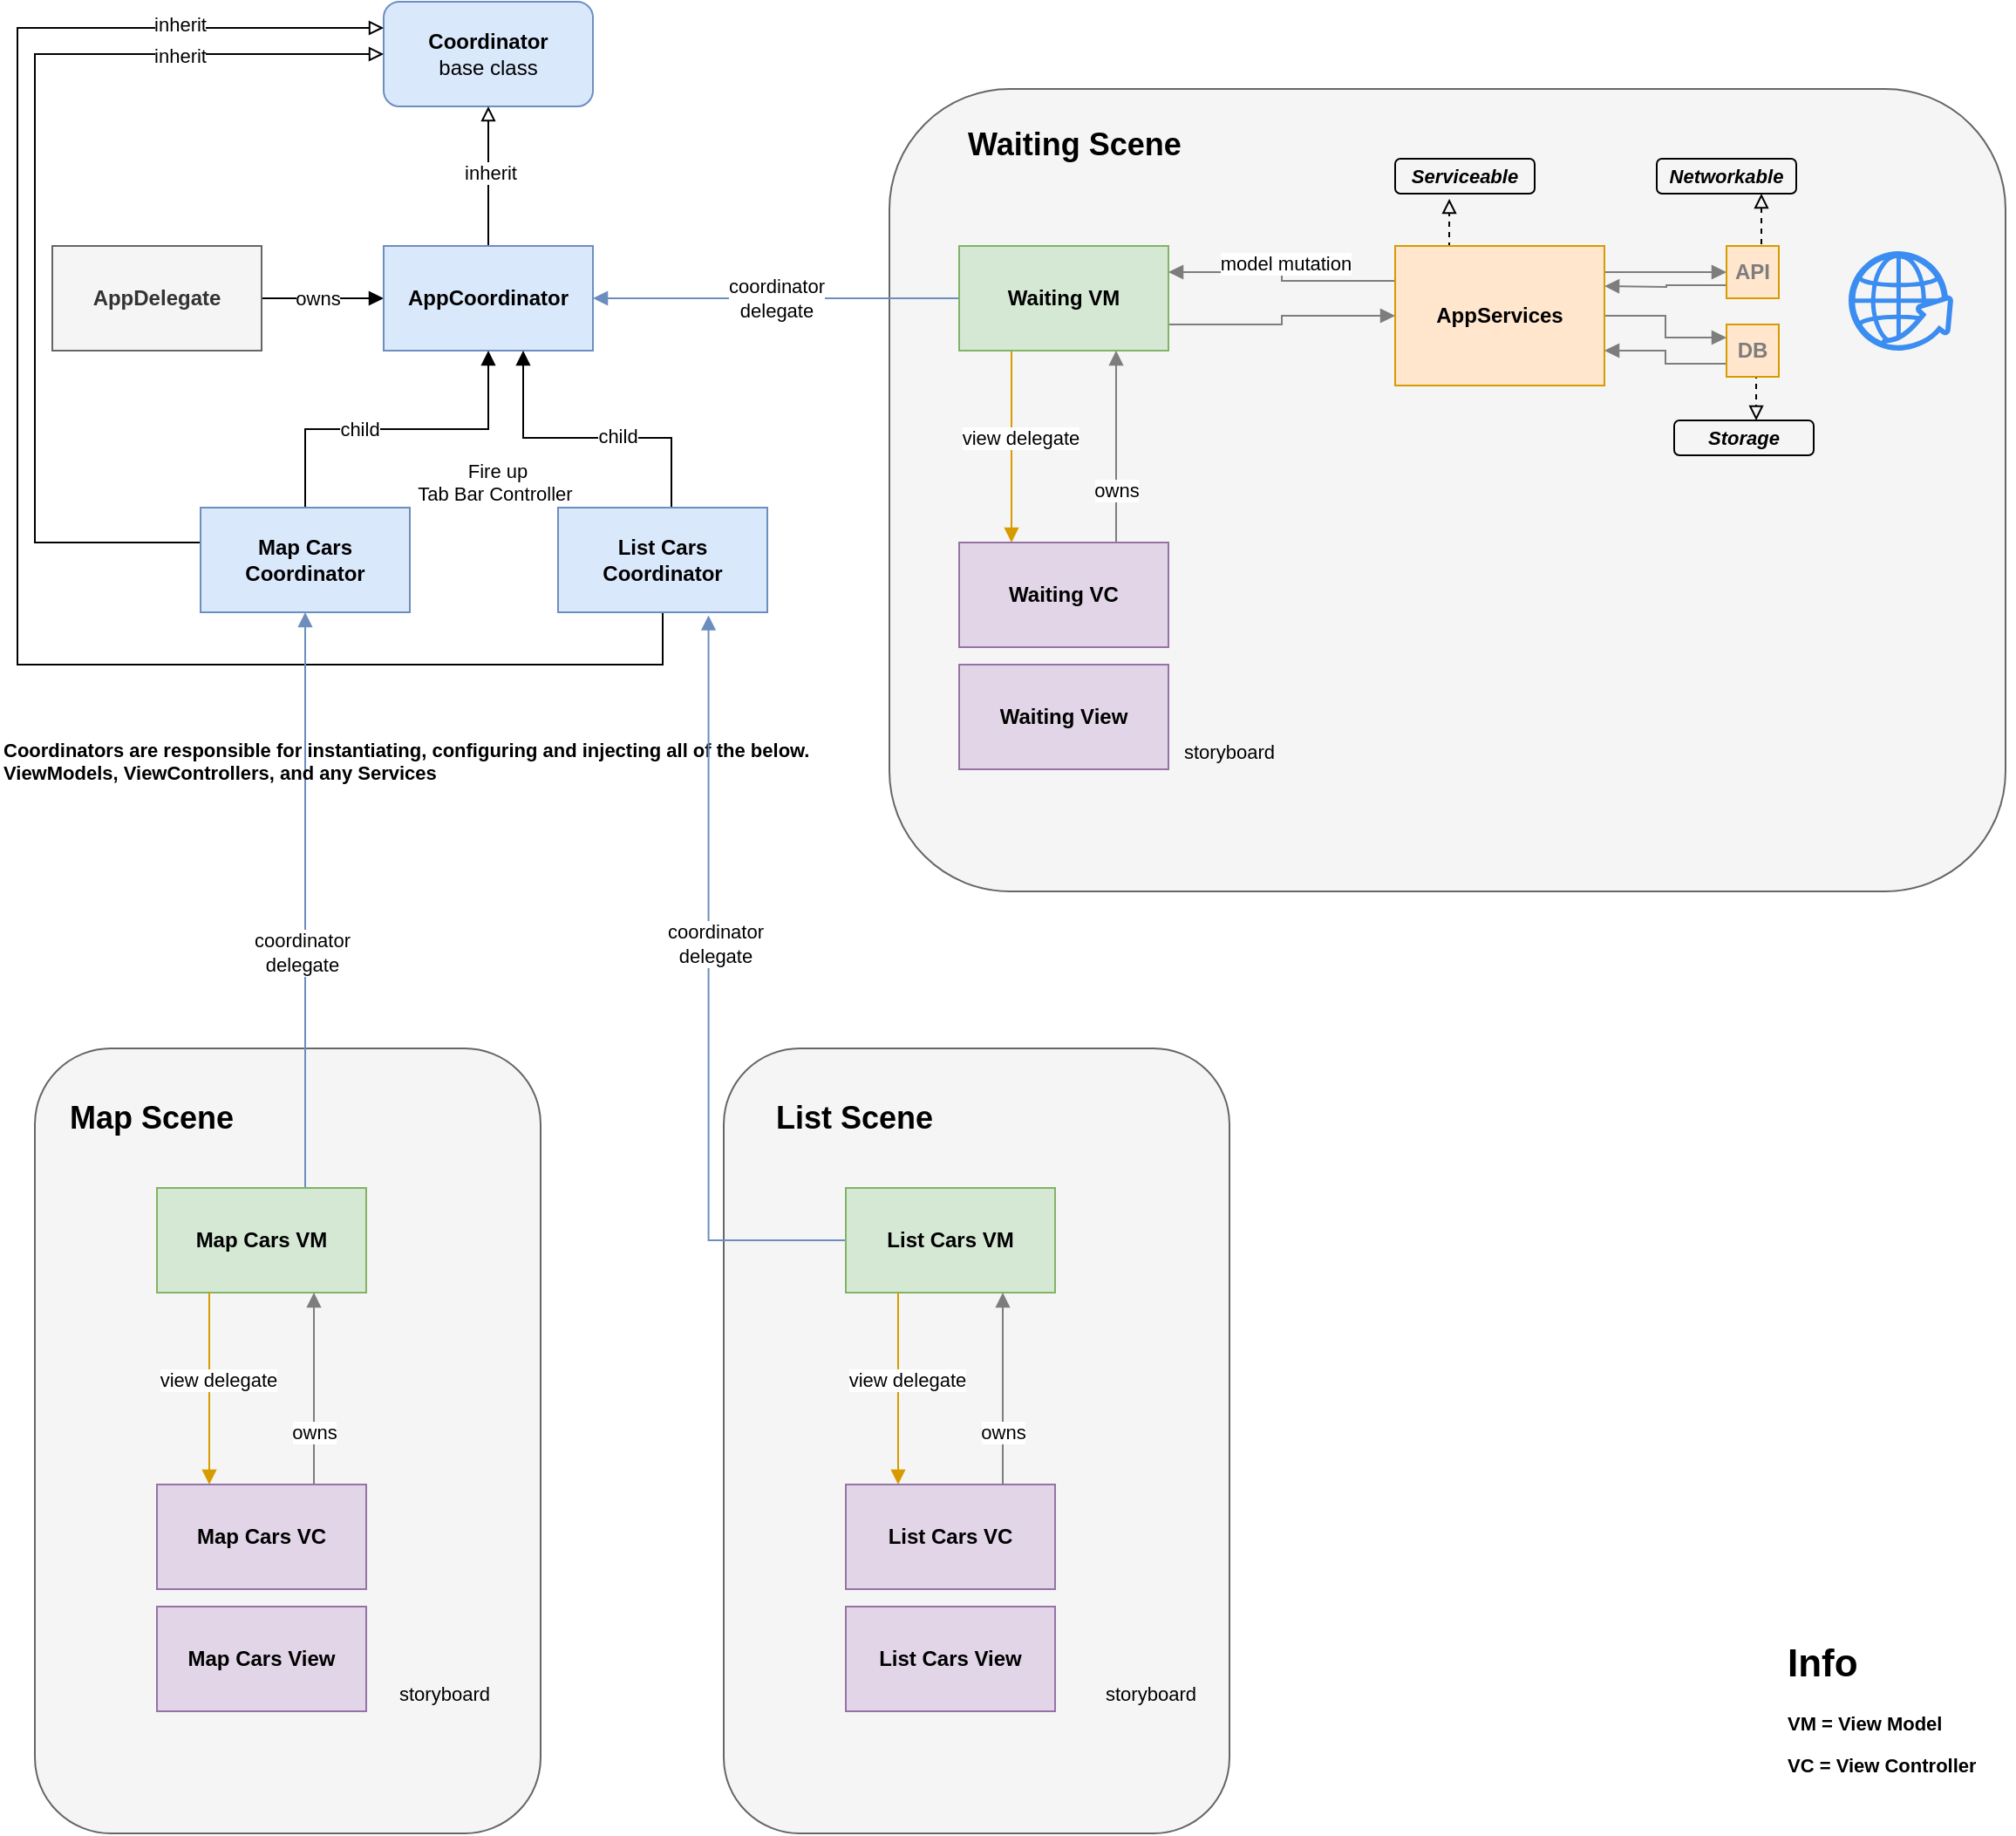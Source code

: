 <mxfile version="17.2.4" type="device"><diagram id="svM8MXGA-nBxvFByU2Rl" name="Page-1"><mxGraphModel dx="1106" dy="822" grid="1" gridSize="10" guides="1" tooltips="1" connect="1" arrows="1" fold="1" page="1" pageScale="1" pageWidth="850" pageHeight="1100" math="0" shadow="0"><root><mxCell id="0"/><mxCell id="1" parent="0"/><mxCell id="qkQ6VGsH8PO5Gp83wcoS-15" value="" style="whiteSpace=wrap;html=1;rounded=1;fillColor=#f5f5f5;strokeColor=#666666;fontColor=#333333;" parent="1" vertex="1"><mxGeometry x="510" y="70" width="640" height="460" as="geometry"/></mxCell><mxCell id="qkQ6VGsH8PO5Gp83wcoS-8" style="edgeStyle=orthogonalEdgeStyle;rounded=0;orthogonalLoop=1;jettySize=auto;html=1;entryX=0;entryY=0.5;entryDx=0;entryDy=0;endArrow=block;endFill=1;" parent="1" source="qkQ6VGsH8PO5Gp83wcoS-1" target="qkQ6VGsH8PO5Gp83wcoS-5" edge="1"><mxGeometry relative="1" as="geometry"/></mxCell><mxCell id="qkQ6VGsH8PO5Gp83wcoS-95" value="&lt;font color=&quot;#000000&quot;&gt;owns&lt;/font&gt;" style="text;html=1;resizable=0;points=[];align=center;verticalAlign=middle;labelBackgroundColor=#ffffff;fontSize=11;fontColor=#7D7D7D;" parent="qkQ6VGsH8PO5Gp83wcoS-8" vertex="1" connectable="0"><mxGeometry x="-0.005" y="-3" relative="1" as="geometry"><mxPoint x="-3" y="-3" as="offset"/></mxGeometry></mxCell><mxCell id="qkQ6VGsH8PO5Gp83wcoS-1" value="AppDelegate" style="rounded=0;whiteSpace=wrap;html=1;fillColor=#f5f5f5;strokeColor=#666666;fontColor=#333333;fontStyle=1" parent="1" vertex="1"><mxGeometry x="30" y="160" width="120" height="60" as="geometry"/></mxCell><mxCell id="qkQ6VGsH8PO5Gp83wcoS-2" value="Coordinator&lt;br&gt;&lt;span style=&quot;font-weight: normal&quot;&gt;base class&lt;/span&gt;" style="rounded=1;whiteSpace=wrap;html=1;fontStyle=1;fillColor=#dae8fc;strokeColor=#6c8ebf;" parent="1" vertex="1"><mxGeometry x="220" y="20" width="120" height="60" as="geometry"/></mxCell><mxCell id="qkQ6VGsH8PO5Gp83wcoS-7" style="edgeStyle=orthogonalEdgeStyle;rounded=0;orthogonalLoop=1;jettySize=auto;html=1;exitX=0.5;exitY=0;exitDx=0;exitDy=0;entryX=0.5;entryY=1;entryDx=0;entryDy=0;endArrow=block;endFill=0;" parent="1" source="qkQ6VGsH8PO5Gp83wcoS-5" target="qkQ6VGsH8PO5Gp83wcoS-2" edge="1"><mxGeometry relative="1" as="geometry"/></mxCell><mxCell id="qkQ6VGsH8PO5Gp83wcoS-24" value="inherit" style="text;html=1;resizable=0;points=[];align=center;verticalAlign=middle;labelBackgroundColor=#ffffff;fontSize=11;" parent="qkQ6VGsH8PO5Gp83wcoS-7" vertex="1" connectable="0"><mxGeometry x="0.05" y="-1" relative="1" as="geometry"><mxPoint as="offset"/></mxGeometry></mxCell><mxCell id="qkQ6VGsH8PO5Gp83wcoS-5" value="&lt;b&gt;AppCoordinator&lt;/b&gt;" style="rounded=0;whiteSpace=wrap;html=1;fillColor=#dae8fc;strokeColor=#6c8ebf;" parent="1" vertex="1"><mxGeometry x="220" y="160" width="120" height="60" as="geometry"/></mxCell><mxCell id="qkQ6VGsH8PO5Gp83wcoS-13" style="edgeStyle=orthogonalEdgeStyle;rounded=0;orthogonalLoop=1;jettySize=auto;html=1;entryX=0.5;entryY=1;entryDx=0;entryDy=0;endArrow=block;endFill=1;" parent="1" source="qkQ6VGsH8PO5Gp83wcoS-9" target="qkQ6VGsH8PO5Gp83wcoS-5" edge="1"><mxGeometry relative="1" as="geometry"/></mxCell><mxCell id="rAT2jbTYVJFA-a3ZdAtQ-1" value="child" style="edgeLabel;html=1;align=center;verticalAlign=middle;resizable=0;points=[];" parent="qkQ6VGsH8PO5Gp83wcoS-13" vertex="1" connectable="0"><mxGeometry x="-0.087" y="-3" relative="1" as="geometry"><mxPoint x="-13" y="-3" as="offset"/></mxGeometry></mxCell><mxCell id="qkQ6VGsH8PO5Gp83wcoS-25" style="edgeStyle=orthogonalEdgeStyle;rounded=0;orthogonalLoop=1;jettySize=auto;html=1;exitX=0.25;exitY=0;exitDx=0;exitDy=0;endArrow=block;endFill=0;fontSize=11;entryX=0;entryY=0.5;entryDx=0;entryDy=0;" parent="1" source="qkQ6VGsH8PO5Gp83wcoS-9" target="qkQ6VGsH8PO5Gp83wcoS-2" edge="1"><mxGeometry relative="1" as="geometry"><mxPoint x="20" y="140" as="targetPoint"/><Array as="points"><mxPoint x="145" y="330"/><mxPoint x="20" y="330"/><mxPoint x="20" y="50"/></Array></mxGeometry></mxCell><mxCell id="qkQ6VGsH8PO5Gp83wcoS-100" value="&lt;font color=&quot;#000000&quot;&gt;inherit&lt;/font&gt;" style="text;html=1;resizable=0;points=[];align=center;verticalAlign=middle;labelBackgroundColor=#ffffff;fontSize=11;fontColor=#7D7D7D;" parent="qkQ6VGsH8PO5Gp83wcoS-25" vertex="1" connectable="0"><mxGeometry x="0.626" y="-1" relative="1" as="geometry"><mxPoint as="offset"/></mxGeometry></mxCell><mxCell id="qkQ6VGsH8PO5Gp83wcoS-9" value="&lt;b&gt;Map Cars Coordinator&lt;/b&gt;" style="rounded=0;whiteSpace=wrap;html=1;fillColor=#dae8fc;strokeColor=#6c8ebf;" parent="1" vertex="1"><mxGeometry x="115" y="310" width="120" height="60" as="geometry"/></mxCell><mxCell id="qkQ6VGsH8PO5Gp83wcoS-14" style="edgeStyle=orthogonalEdgeStyle;rounded=0;orthogonalLoop=1;jettySize=auto;html=1;endArrow=block;endFill=1;" parent="1" source="qkQ6VGsH8PO5Gp83wcoS-10" edge="1"><mxGeometry relative="1" as="geometry"><mxPoint x="300" y="220" as="targetPoint"/><Array as="points"><mxPoint x="385" y="270"/><mxPoint x="300" y="270"/></Array></mxGeometry></mxCell><mxCell id="rAT2jbTYVJFA-a3ZdAtQ-2" value="child" style="edgeLabel;html=1;align=center;verticalAlign=middle;resizable=0;points=[];" parent="qkQ6VGsH8PO5Gp83wcoS-14" vertex="1" connectable="0"><mxGeometry x="-0.097" y="-2" relative="1" as="geometry"><mxPoint x="8" y="1" as="offset"/></mxGeometry></mxCell><mxCell id="qkQ6VGsH8PO5Gp83wcoS-26" style="edgeStyle=orthogonalEdgeStyle;rounded=0;orthogonalLoop=1;jettySize=auto;html=1;endArrow=block;endFill=0;fontSize=11;entryX=0;entryY=0.25;entryDx=0;entryDy=0;" parent="1" source="qkQ6VGsH8PO5Gp83wcoS-10" target="qkQ6VGsH8PO5Gp83wcoS-2" edge="1"><mxGeometry relative="1" as="geometry"><mxPoint x="30" y="30" as="targetPoint"/><Array as="points"><mxPoint x="380" y="400"/><mxPoint x="10" y="400"/><mxPoint x="10" y="35"/></Array></mxGeometry></mxCell><mxCell id="qkQ6VGsH8PO5Gp83wcoS-10" value="&lt;b&gt;List Cars Coordinator&lt;/b&gt;" style="rounded=0;whiteSpace=wrap;html=1;fillColor=#dae8fc;strokeColor=#6c8ebf;" parent="1" vertex="1"><mxGeometry x="320" y="310" width="120" height="60" as="geometry"/></mxCell><mxCell id="qkQ6VGsH8PO5Gp83wcoS-12" value="&lt;span style=&quot;font-weight: normal&quot;&gt;coordinator&lt;br&gt;delegate&lt;/span&gt;" style="edgeStyle=orthogonalEdgeStyle;rounded=0;orthogonalLoop=1;jettySize=auto;html=1;entryX=1;entryY=0.5;entryDx=0;entryDy=0;endArrow=block;endFill=1;fontStyle=1;fillColor=#dae8fc;strokeColor=#6c8ebf;" parent="1" source="qkQ6VGsH8PO5Gp83wcoS-11" target="qkQ6VGsH8PO5Gp83wcoS-5" edge="1"><mxGeometry relative="1" as="geometry"/></mxCell><mxCell id="qkQ6VGsH8PO5Gp83wcoS-69" style="edgeStyle=orthogonalEdgeStyle;rounded=0;orthogonalLoop=1;jettySize=auto;html=1;exitX=1;exitY=0.75;exitDx=0;exitDy=0;entryX=0;entryY=0.5;entryDx=0;entryDy=0;endArrow=block;endFill=1;strokeColor=#7D7D7D;fontSize=11;fontColor=#33FFFF;" parent="1" source="qkQ6VGsH8PO5Gp83wcoS-11" target="qkQ6VGsH8PO5Gp83wcoS-23" edge="1"><mxGeometry relative="1" as="geometry"/></mxCell><mxCell id="qkQ6VGsH8PO5Gp83wcoS-70" style="edgeStyle=orthogonalEdgeStyle;rounded=0;orthogonalLoop=1;jettySize=auto;html=1;exitX=0.25;exitY=1;exitDx=0;exitDy=0;entryX=0.25;entryY=0;entryDx=0;entryDy=0;endArrow=block;endFill=1;strokeColor=#d79b00;fontSize=11;fontColor=#33FFFF;fillColor=#ffe6cc;" parent="1" source="qkQ6VGsH8PO5Gp83wcoS-11" target="qkQ6VGsH8PO5Gp83wcoS-17" edge="1"><mxGeometry relative="1" as="geometry"/></mxCell><mxCell id="qkQ6VGsH8PO5Gp83wcoS-71" value="&lt;font color=&quot;#000000&quot;&gt;view delegate&lt;/font&gt;" style="text;html=1;resizable=0;points=[];align=center;verticalAlign=middle;labelBackgroundColor=#ffffff;fontSize=11;fontColor=#33FFFF;" parent="qkQ6VGsH8PO5Gp83wcoS-70" vertex="1" connectable="0"><mxGeometry x="-0.145" y="1" relative="1" as="geometry"><mxPoint x="4" y="3" as="offset"/></mxGeometry></mxCell><mxCell id="qkQ6VGsH8PO5Gp83wcoS-11" value="Waiting VM" style="rounded=0;whiteSpace=wrap;html=1;fontStyle=1;fillColor=#d5e8d4;strokeColor=#82b366;" parent="1" vertex="1"><mxGeometry x="550" y="160" width="120" height="60" as="geometry"/></mxCell><mxCell id="qkQ6VGsH8PO5Gp83wcoS-16" value="&lt;h1&gt;&lt;font style=&quot;font-size: 18px&quot;&gt;Waiting Scene&lt;/font&gt;&lt;/h1&gt;" style="text;html=1;strokeColor=none;fillColor=none;spacing=5;spacingTop=-20;whiteSpace=wrap;overflow=hidden;rounded=0;" parent="1" vertex="1"><mxGeometry x="550" y="80" width="150" height="40" as="geometry"/></mxCell><mxCell id="qkQ6VGsH8PO5Gp83wcoS-19" value="owns" style="edgeStyle=orthogonalEdgeStyle;rounded=0;orthogonalLoop=1;jettySize=auto;html=1;endArrow=block;endFill=1;fontSize=11;strokeColor=#7D7D7D;exitX=0.75;exitY=0;exitDx=0;exitDy=0;" parent="1" source="qkQ6VGsH8PO5Gp83wcoS-17" target="qkQ6VGsH8PO5Gp83wcoS-11" edge="1"><mxGeometry x="-0.455" relative="1" as="geometry"><Array as="points"><mxPoint x="640" y="260"/><mxPoint x="640" y="260"/></Array><mxPoint as="offset"/></mxGeometry></mxCell><mxCell id="qkQ6VGsH8PO5Gp83wcoS-17" value="Waiting VC" style="rounded=0;whiteSpace=wrap;html=1;fontStyle=1;fillColor=#e1d5e7;strokeColor=#9673a6;" parent="1" vertex="1"><mxGeometry x="550" y="330" width="120" height="60" as="geometry"/></mxCell><mxCell id="qkQ6VGsH8PO5Gp83wcoS-18" value="Waiting View" style="rounded=0;whiteSpace=wrap;html=1;fontStyle=1;fillColor=#e1d5e7;strokeColor=#9673a6;" parent="1" vertex="1"><mxGeometry x="550" y="400" width="120" height="60" as="geometry"/></mxCell><mxCell id="qkQ6VGsH8PO5Gp83wcoS-21" value="storyboard" style="text;html=1;strokeColor=none;fillColor=none;align=center;verticalAlign=middle;whiteSpace=wrap;rounded=0;fontSize=11;" parent="1" vertex="1"><mxGeometry x="670" y="440" width="70" height="20" as="geometry"/></mxCell><mxCell id="qkQ6VGsH8PO5Gp83wcoS-27" style="edgeStyle=orthogonalEdgeStyle;rounded=0;orthogonalLoop=1;jettySize=auto;html=1;exitX=0;exitY=0.25;exitDx=0;exitDy=0;entryX=1;entryY=0.25;entryDx=0;entryDy=0;endArrow=block;endFill=1;fontSize=11;fillColor=#e1d5e7;strokeColor=#7D7D7D;" parent="1" source="qkQ6VGsH8PO5Gp83wcoS-23" target="qkQ6VGsH8PO5Gp83wcoS-11" edge="1"><mxGeometry relative="1" as="geometry"/></mxCell><mxCell id="qkQ6VGsH8PO5Gp83wcoS-28" value="model mutation" style="text;html=1;resizable=0;points=[];align=center;verticalAlign=middle;labelBackgroundColor=#ffffff;fontSize=11;" parent="qkQ6VGsH8PO5Gp83wcoS-27" vertex="1" connectable="0"><mxGeometry x="0.2" y="-4" relative="1" as="geometry"><mxPoint x="13" y="-1" as="offset"/></mxGeometry></mxCell><mxCell id="qkQ6VGsH8PO5Gp83wcoS-32" style="edgeStyle=orthogonalEdgeStyle;rounded=0;orthogonalLoop=1;jettySize=auto;html=1;exitX=1;exitY=0.25;exitDx=0;exitDy=0;entryX=0;entryY=0.5;entryDx=0;entryDy=0;endArrow=block;endFill=1;fontSize=11;strokeColor=#7D7D7D;" parent="1" source="qkQ6VGsH8PO5Gp83wcoS-23" target="qkQ6VGsH8PO5Gp83wcoS-30" edge="1"><mxGeometry relative="1" as="geometry"><Array as="points"><mxPoint x="920" y="175"/></Array></mxGeometry></mxCell><mxCell id="qkQ6VGsH8PO5Gp83wcoS-48" style="edgeStyle=orthogonalEdgeStyle;rounded=0;orthogonalLoop=1;jettySize=auto;html=1;exitX=1;exitY=0.5;exitDx=0;exitDy=0;entryX=0;entryY=0.25;entryDx=0;entryDy=0;endArrow=block;endFill=1;fontSize=11;fontColor=#7D7D7D;strokeColor=#7D7D7D;" parent="1" source="qkQ6VGsH8PO5Gp83wcoS-23" target="qkQ6VGsH8PO5Gp83wcoS-41" edge="1"><mxGeometry relative="1" as="geometry"/></mxCell><mxCell id="QQZI9wY8hA--Vw1CWuFc-3" style="edgeStyle=orthogonalEdgeStyle;rounded=0;orthogonalLoop=1;jettySize=auto;html=1;exitX=0.25;exitY=0;exitDx=0;exitDy=0;entryX=0.388;entryY=1.15;entryDx=0;entryDy=0;entryPerimeter=0;endArrow=block;endFill=0;dashed=1;" edge="1" parent="1" source="qkQ6VGsH8PO5Gp83wcoS-23" target="QQZI9wY8hA--Vw1CWuFc-1"><mxGeometry relative="1" as="geometry"/></mxCell><mxCell id="qkQ6VGsH8PO5Gp83wcoS-23" value="AppServices" style="rounded=0;whiteSpace=wrap;html=1;fontStyle=1;fillColor=#ffe6cc;strokeColor=#d79b00;" parent="1" vertex="1"><mxGeometry x="800" y="160" width="120" height="80" as="geometry"/></mxCell><mxCell id="qkQ6VGsH8PO5Gp83wcoS-33" style="edgeStyle=orthogonalEdgeStyle;rounded=0;orthogonalLoop=1;jettySize=auto;html=1;exitX=0;exitY=0.75;exitDx=0;exitDy=0;endArrow=block;endFill=1;fontSize=11;strokeColor=#7D7D7D;" parent="1" source="qkQ6VGsH8PO5Gp83wcoS-30" edge="1"><mxGeometry relative="1" as="geometry"><mxPoint x="920" y="183" as="targetPoint"/></mxGeometry></mxCell><mxCell id="qkQ6VGsH8PO5Gp83wcoS-37" style="edgeStyle=orthogonalEdgeStyle;rounded=0;orthogonalLoop=1;jettySize=auto;html=1;exitX=0.5;exitY=0;exitDx=0;exitDy=0;entryX=0.75;entryY=1;entryDx=0;entryDy=0;endArrow=block;endFill=0;fontSize=11;dashed=1;" parent="1" source="qkQ6VGsH8PO5Gp83wcoS-30" target="qkQ6VGsH8PO5Gp83wcoS-36" edge="1"><mxGeometry relative="1" as="geometry"/></mxCell><mxCell id="qkQ6VGsH8PO5Gp83wcoS-30" value="API" style="rounded=0;whiteSpace=wrap;html=1;fontStyle=1;fillColor=#ffe6cc;strokeColor=#d79b00;fontColor=#7D7D7D;" parent="1" vertex="1"><mxGeometry x="990" y="160" width="30" height="30" as="geometry"/></mxCell><mxCell id="qkQ6VGsH8PO5Gp83wcoS-36" value="&lt;b&gt;&lt;i&gt;Networkable&lt;/i&gt;&lt;/b&gt;" style="rounded=1;whiteSpace=wrap;html=1;fillColor=none;fontSize=11;" parent="1" vertex="1"><mxGeometry x="950" y="110" width="80" height="20" as="geometry"/></mxCell><mxCell id="qkQ6VGsH8PO5Gp83wcoS-40" value="" style="html=1;aspect=fixed;strokeColor=none;shadow=0;align=center;verticalAlign=top;fillColor=#3B8DF1;shape=mxgraph.gcp2.globe_world;rounded=1;fontSize=11;fontColor=#7D7D7D;" parent="1" vertex="1"><mxGeometry x="1060" y="163" width="60" height="57" as="geometry"/></mxCell><mxCell id="qkQ6VGsH8PO5Gp83wcoS-49" style="edgeStyle=orthogonalEdgeStyle;rounded=0;orthogonalLoop=1;jettySize=auto;html=1;exitX=0;exitY=0.75;exitDx=0;exitDy=0;entryX=1;entryY=0.75;entryDx=0;entryDy=0;endArrow=block;endFill=1;fontSize=11;fontColor=#7D7D7D;strokeColor=#7D7D7D;" parent="1" source="qkQ6VGsH8PO5Gp83wcoS-41" target="qkQ6VGsH8PO5Gp83wcoS-23" edge="1"><mxGeometry relative="1" as="geometry"/></mxCell><mxCell id="qkQ6VGsH8PO5Gp83wcoS-55" style="edgeStyle=orthogonalEdgeStyle;rounded=0;orthogonalLoop=1;jettySize=auto;html=1;exitX=0.5;exitY=1;exitDx=0;exitDy=0;entryX=0.588;entryY=0;entryDx=0;entryDy=0;entryPerimeter=0;endArrow=block;endFill=0;fontSize=11;fontColor=#7D7D7D;dashed=1;" parent="1" source="qkQ6VGsH8PO5Gp83wcoS-41" target="qkQ6VGsH8PO5Gp83wcoS-50" edge="1"><mxGeometry relative="1" as="geometry"/></mxCell><mxCell id="qkQ6VGsH8PO5Gp83wcoS-41" value="DB" style="rounded=0;whiteSpace=wrap;html=1;fontStyle=1;fillColor=#ffe6cc;strokeColor=#d79b00;fontColor=#7D7D7D;" parent="1" vertex="1"><mxGeometry x="990" y="205" width="30" height="30" as="geometry"/></mxCell><mxCell id="qkQ6VGsH8PO5Gp83wcoS-50" value="&lt;b&gt;&lt;i&gt;Storage&lt;/i&gt;&lt;/b&gt;" style="rounded=1;whiteSpace=wrap;html=1;fillColor=none;fontSize=11;" parent="1" vertex="1"><mxGeometry x="960" y="260" width="80" height="20" as="geometry"/></mxCell><mxCell id="qkQ6VGsH8PO5Gp83wcoS-56" value="" style="whiteSpace=wrap;html=1;rounded=1;fillColor=#f5f5f5;strokeColor=#666666;fontColor=#333333;" parent="1" vertex="1"><mxGeometry x="20" y="620" width="290" height="450" as="geometry"/></mxCell><mxCell id="qkQ6VGsH8PO5Gp83wcoS-57" value="&lt;h1&gt;&lt;font style=&quot;font-size: 18px&quot;&gt;Map Scene&lt;/font&gt;&lt;/h1&gt;" style="text;html=1;strokeColor=none;fillColor=none;spacing=5;spacingTop=-20;whiteSpace=wrap;overflow=hidden;rounded=0;" parent="1" vertex="1"><mxGeometry x="35" y="638" width="115" height="40" as="geometry"/></mxCell><mxCell id="qkQ6VGsH8PO5Gp83wcoS-62" style="edgeStyle=orthogonalEdgeStyle;rounded=0;orthogonalLoop=1;jettySize=auto;html=1;endArrow=block;endFill=1;fontSize=11;fontColor=#7D7D7D;fillColor=#dae8fc;strokeColor=#6c8ebf;" parent="1" source="qkQ6VGsH8PO5Gp83wcoS-58" target="qkQ6VGsH8PO5Gp83wcoS-9" edge="1"><mxGeometry relative="1" as="geometry"><Array as="points"><mxPoint x="175" y="610"/><mxPoint x="175" y="610"/></Array></mxGeometry></mxCell><mxCell id="qkQ6VGsH8PO5Gp83wcoS-67" value="&lt;span style=&quot;color: rgb(0 , 0 , 0)&quot;&gt;coordinator&lt;/span&gt;&lt;br style=&quot;color: rgb(0 , 0 , 0)&quot;&gt;&lt;span style=&quot;color: rgb(0 , 0 , 0)&quot;&gt;delegate&lt;/span&gt;" style="text;html=1;resizable=0;points=[];align=center;verticalAlign=middle;labelBackgroundColor=#ffffff;fontSize=11;fontColor=#7D7D7D;" parent="qkQ6VGsH8PO5Gp83wcoS-62" vertex="1" connectable="0"><mxGeometry x="-0.183" y="2" relative="1" as="geometry"><mxPoint as="offset"/></mxGeometry></mxCell><mxCell id="qkQ6VGsH8PO5Gp83wcoS-58" value="Map Cars VM" style="rounded=0;whiteSpace=wrap;html=1;fontStyle=1;fillColor=#d5e8d4;strokeColor=#82b366;" parent="1" vertex="1"><mxGeometry x="90" y="700" width="120" height="60" as="geometry"/></mxCell><mxCell id="qkQ6VGsH8PO5Gp83wcoS-61" value="Map Cars View" style="rounded=0;whiteSpace=wrap;html=1;fontStyle=1;fillColor=#e1d5e7;strokeColor=#9673a6;" parent="1" vertex="1"><mxGeometry x="90" y="940" width="120" height="60" as="geometry"/></mxCell><mxCell id="qkQ6VGsH8PO5Gp83wcoS-65" value="&lt;font color=&quot;#000000&quot;&gt;Coordinators are responsible for instantiating, configuring and injecting all of the below.&lt;br&gt;ViewModels, ViewControllers, and any Services&lt;br&gt;&lt;/font&gt;" style="text;html=1;resizable=0;points=[];autosize=1;align=left;verticalAlign=top;spacingTop=-4;fontSize=11;fontColor=#7D7D7D;fontStyle=1" parent="1" vertex="1"><mxGeometry y="440" width="440" height="30" as="geometry"/></mxCell><mxCell id="qkQ6VGsH8PO5Gp83wcoS-72" style="edgeStyle=orthogonalEdgeStyle;rounded=0;orthogonalLoop=1;jettySize=auto;html=1;exitX=0.25;exitY=1;exitDx=0;exitDy=0;entryX=0.25;entryY=0;entryDx=0;entryDy=0;endArrow=block;endFill=1;strokeColor=#d79b00;fontSize=11;fontColor=#33FFFF;fillColor=#ffe6cc;" parent="1" source="qkQ6VGsH8PO5Gp83wcoS-58" target="qkQ6VGsH8PO5Gp83wcoS-75" edge="1"><mxGeometry relative="1" as="geometry"><mxPoint x="280" y="760" as="sourcePoint"/></mxGeometry></mxCell><mxCell id="qkQ6VGsH8PO5Gp83wcoS-73" value="&lt;font color=&quot;#000000&quot;&gt;view delegate&lt;/font&gt;" style="text;html=1;resizable=0;points=[];align=center;verticalAlign=middle;labelBackgroundColor=#ffffff;fontSize=11;fontColor=#33FFFF;" parent="qkQ6VGsH8PO5Gp83wcoS-72" vertex="1" connectable="0"><mxGeometry x="-0.145" y="1" relative="1" as="geometry"><mxPoint x="4" y="3" as="offset"/></mxGeometry></mxCell><mxCell id="qkQ6VGsH8PO5Gp83wcoS-74" value="owns" style="edgeStyle=orthogonalEdgeStyle;rounded=0;orthogonalLoop=1;jettySize=auto;html=1;endArrow=block;endFill=1;fontSize=11;strokeColor=#7D7D7D;exitX=0.75;exitY=0;exitDx=0;exitDy=0;entryX=0.75;entryY=1;entryDx=0;entryDy=0;" parent="1" source="qkQ6VGsH8PO5Gp83wcoS-75" target="qkQ6VGsH8PO5Gp83wcoS-58" edge="1"><mxGeometry x="-0.455" relative="1" as="geometry"><mxPoint x="340" y="760" as="targetPoint"/><Array as="points"><mxPoint x="180" y="800"/><mxPoint x="180" y="800"/></Array><mxPoint as="offset"/></mxGeometry></mxCell><mxCell id="qkQ6VGsH8PO5Gp83wcoS-75" value="Map Cars VC" style="rounded=0;whiteSpace=wrap;html=1;fontStyle=1;fillColor=#e1d5e7;strokeColor=#9673a6;" parent="1" vertex="1"><mxGeometry x="90" y="870" width="120" height="60" as="geometry"/></mxCell><mxCell id="qkQ6VGsH8PO5Gp83wcoS-76" value="storyboard" style="text;html=1;strokeColor=none;fillColor=none;align=center;verticalAlign=middle;whiteSpace=wrap;rounded=0;fontSize=11;" parent="1" vertex="1"><mxGeometry x="220" y="980" width="70" height="20" as="geometry"/></mxCell><mxCell id="qkQ6VGsH8PO5Gp83wcoS-77" value="" style="whiteSpace=wrap;html=1;rounded=1;fillColor=#f5f5f5;strokeColor=#666666;fontColor=#333333;" parent="1" vertex="1"><mxGeometry x="415" y="620" width="290" height="450" as="geometry"/></mxCell><mxCell id="qkQ6VGsH8PO5Gp83wcoS-78" value="&lt;h1&gt;&lt;font style=&quot;font-size: 18px&quot;&gt;List Scene&lt;/font&gt;&lt;/h1&gt;" style="text;html=1;strokeColor=none;fillColor=none;spacing=5;spacingTop=-20;whiteSpace=wrap;overflow=hidden;rounded=0;" parent="1" vertex="1"><mxGeometry x="440" y="638" width="100" height="40" as="geometry"/></mxCell><mxCell id="qkQ6VGsH8PO5Gp83wcoS-79" style="edgeStyle=orthogonalEdgeStyle;rounded=0;orthogonalLoop=1;jettySize=auto;html=1;endArrow=block;endFill=1;fontSize=11;fontColor=#7D7D7D;fillColor=#dae8fc;strokeColor=#6c8ebf;entryX=0.719;entryY=1.03;entryDx=0;entryDy=0;entryPerimeter=0;" parent="1" source="qkQ6VGsH8PO5Gp83wcoS-81" target="qkQ6VGsH8PO5Gp83wcoS-10" edge="1"><mxGeometry relative="1" as="geometry"><mxPoint x="571" y="370" as="targetPoint"/><Array as="points"><mxPoint x="406" y="730"/></Array></mxGeometry></mxCell><mxCell id="qkQ6VGsH8PO5Gp83wcoS-80" value="&lt;span style=&quot;color: rgb(0 , 0 , 0)&quot;&gt;coordinator&lt;/span&gt;&lt;br style=&quot;color: rgb(0 , 0 , 0)&quot;&gt;&lt;span style=&quot;color: rgb(0 , 0 , 0)&quot;&gt;delegate&lt;/span&gt;" style="text;html=1;resizable=0;points=[];align=center;verticalAlign=middle;labelBackgroundColor=#ffffff;fontSize=11;fontColor=#7D7D7D;" parent="qkQ6VGsH8PO5Gp83wcoS-79" vertex="1" connectable="0"><mxGeometry x="-0.183" y="2" relative="1" as="geometry"><mxPoint x="5.5" y="-70.5" as="offset"/></mxGeometry></mxCell><mxCell id="qkQ6VGsH8PO5Gp83wcoS-81" value="List Cars VM" style="rounded=0;whiteSpace=wrap;html=1;fontStyle=1;fillColor=#d5e8d4;strokeColor=#82b366;" parent="1" vertex="1"><mxGeometry x="485" y="700" width="120" height="60" as="geometry"/></mxCell><mxCell id="qkQ6VGsH8PO5Gp83wcoS-82" value="List Cars View" style="rounded=0;whiteSpace=wrap;html=1;fontStyle=1;fillColor=#e1d5e7;strokeColor=#9673a6;" parent="1" vertex="1"><mxGeometry x="485" y="940" width="120" height="60" as="geometry"/></mxCell><mxCell id="qkQ6VGsH8PO5Gp83wcoS-83" style="edgeStyle=orthogonalEdgeStyle;rounded=0;orthogonalLoop=1;jettySize=auto;html=1;exitX=0.25;exitY=1;exitDx=0;exitDy=0;entryX=0.25;entryY=0;entryDx=0;entryDy=0;endArrow=block;endFill=1;strokeColor=#d79b00;fontSize=11;fontColor=#33FFFF;fillColor=#ffe6cc;" parent="1" source="qkQ6VGsH8PO5Gp83wcoS-81" target="qkQ6VGsH8PO5Gp83wcoS-85" edge="1"><mxGeometry relative="1" as="geometry"><mxPoint x="675" y="760" as="sourcePoint"/></mxGeometry></mxCell><mxCell id="qkQ6VGsH8PO5Gp83wcoS-84" value="&lt;font color=&quot;#000000&quot;&gt;view delegate&lt;/font&gt;" style="text;html=1;resizable=0;points=[];align=center;verticalAlign=middle;labelBackgroundColor=#ffffff;fontSize=11;fontColor=#33FFFF;" parent="qkQ6VGsH8PO5Gp83wcoS-83" vertex="1" connectable="0"><mxGeometry x="-0.145" y="1" relative="1" as="geometry"><mxPoint x="4" y="3" as="offset"/></mxGeometry></mxCell><mxCell id="qkQ6VGsH8PO5Gp83wcoS-85" value="List Cars VC" style="rounded=0;whiteSpace=wrap;html=1;fontStyle=1;fillColor=#e1d5e7;strokeColor=#9673a6;" parent="1" vertex="1"><mxGeometry x="485" y="870" width="120" height="60" as="geometry"/></mxCell><mxCell id="qkQ6VGsH8PO5Gp83wcoS-86" value="&lt;font color=&quot;#000000&quot;&gt;Fire up&lt;br&gt;Tab Bar Controller&amp;nbsp;&lt;/font&gt;" style="text;html=1;resizable=0;points=[];autosize=1;align=center;verticalAlign=top;spacingTop=-4;fontSize=11;fontColor=#33FFFF;" parent="1" vertex="1"><mxGeometry x="230" y="280" width="110" height="30" as="geometry"/></mxCell><mxCell id="qkQ6VGsH8PO5Gp83wcoS-92" value="owns" style="edgeStyle=orthogonalEdgeStyle;rounded=0;orthogonalLoop=1;jettySize=auto;html=1;endArrow=block;endFill=1;fontSize=11;strokeColor=#7D7D7D;exitX=0.75;exitY=0;exitDx=0;exitDy=0;entryX=0.75;entryY=1;entryDx=0;entryDy=0;" parent="1" source="qkQ6VGsH8PO5Gp83wcoS-85" target="qkQ6VGsH8PO5Gp83wcoS-81" edge="1"><mxGeometry x="-0.455" relative="1" as="geometry"><mxPoint x="190" y="770" as="targetPoint"/><Array as="points"/><mxPoint as="offset"/><mxPoint x="190" y="880" as="sourcePoint"/></mxGeometry></mxCell><mxCell id="qkQ6VGsH8PO5Gp83wcoS-93" value="storyboard" style="text;html=1;strokeColor=none;fillColor=none;align=center;verticalAlign=middle;whiteSpace=wrap;rounded=0;fontSize=11;" parent="1" vertex="1"><mxGeometry x="625" y="980" width="70" height="20" as="geometry"/></mxCell><mxCell id="qkQ6VGsH8PO5Gp83wcoS-94" value="&lt;h1&gt;Info&lt;/h1&gt;&lt;p&gt;&lt;b&gt;VM = View Model&lt;/b&gt;&lt;/p&gt;&lt;p&gt;&lt;b&gt;VC = View Controller&lt;/b&gt;&lt;/p&gt;" style="text;html=1;strokeColor=none;fillColor=none;spacing=5;spacingTop=-20;whiteSpace=wrap;overflow=hidden;rounded=0;fontSize=11;fontColor=#000000;labelBackgroundColor=#FFFFFF;" parent="1" vertex="1"><mxGeometry x="1020" y="955" width="135" height="90" as="geometry"/></mxCell><mxCell id="qkQ6VGsH8PO5Gp83wcoS-101" value="&lt;font color=&quot;#000000&quot;&gt;inherit&lt;/font&gt;" style="text;html=1;resizable=0;points=[];align=center;verticalAlign=middle;labelBackgroundColor=#ffffff;fontSize=11;fontColor=#7D7D7D;" parent="1" vertex="1" connectable="0"><mxGeometry x="114" y="66.167" as="geometry"><mxPoint x="-11" y="-33" as="offset"/></mxGeometry></mxCell><mxCell id="QQZI9wY8hA--Vw1CWuFc-1" value="&lt;b&gt;&lt;i&gt;Serviceable&lt;/i&gt;&lt;/b&gt;" style="rounded=1;whiteSpace=wrap;html=1;fillColor=none;fontSize=11;" vertex="1" parent="1"><mxGeometry x="800" y="110" width="80" height="20" as="geometry"/></mxCell></root></mxGraphModel></diagram></mxfile>
